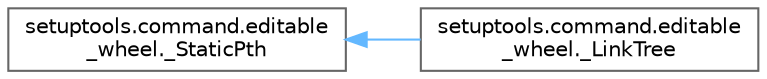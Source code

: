 digraph "Graphical Class Hierarchy"
{
 // LATEX_PDF_SIZE
  bgcolor="transparent";
  edge [fontname=Helvetica,fontsize=10,labelfontname=Helvetica,labelfontsize=10];
  node [fontname=Helvetica,fontsize=10,shape=box,height=0.2,width=0.4];
  rankdir="LR";
  Node0 [id="Node000000",label="setuptools.command.editable\l_wheel._StaticPth",height=0.2,width=0.4,color="grey40", fillcolor="white", style="filled",URL="$classsetuptools_1_1command_1_1editable__wheel_1_1___static_pth.html",tooltip=" "];
  Node0 -> Node1 [id="edge4210_Node000000_Node000001",dir="back",color="steelblue1",style="solid",tooltip=" "];
  Node1 [id="Node000001",label="setuptools.command.editable\l_wheel._LinkTree",height=0.2,width=0.4,color="grey40", fillcolor="white", style="filled",URL="$classsetuptools_1_1command_1_1editable__wheel_1_1___link_tree.html",tooltip=" "];
}
